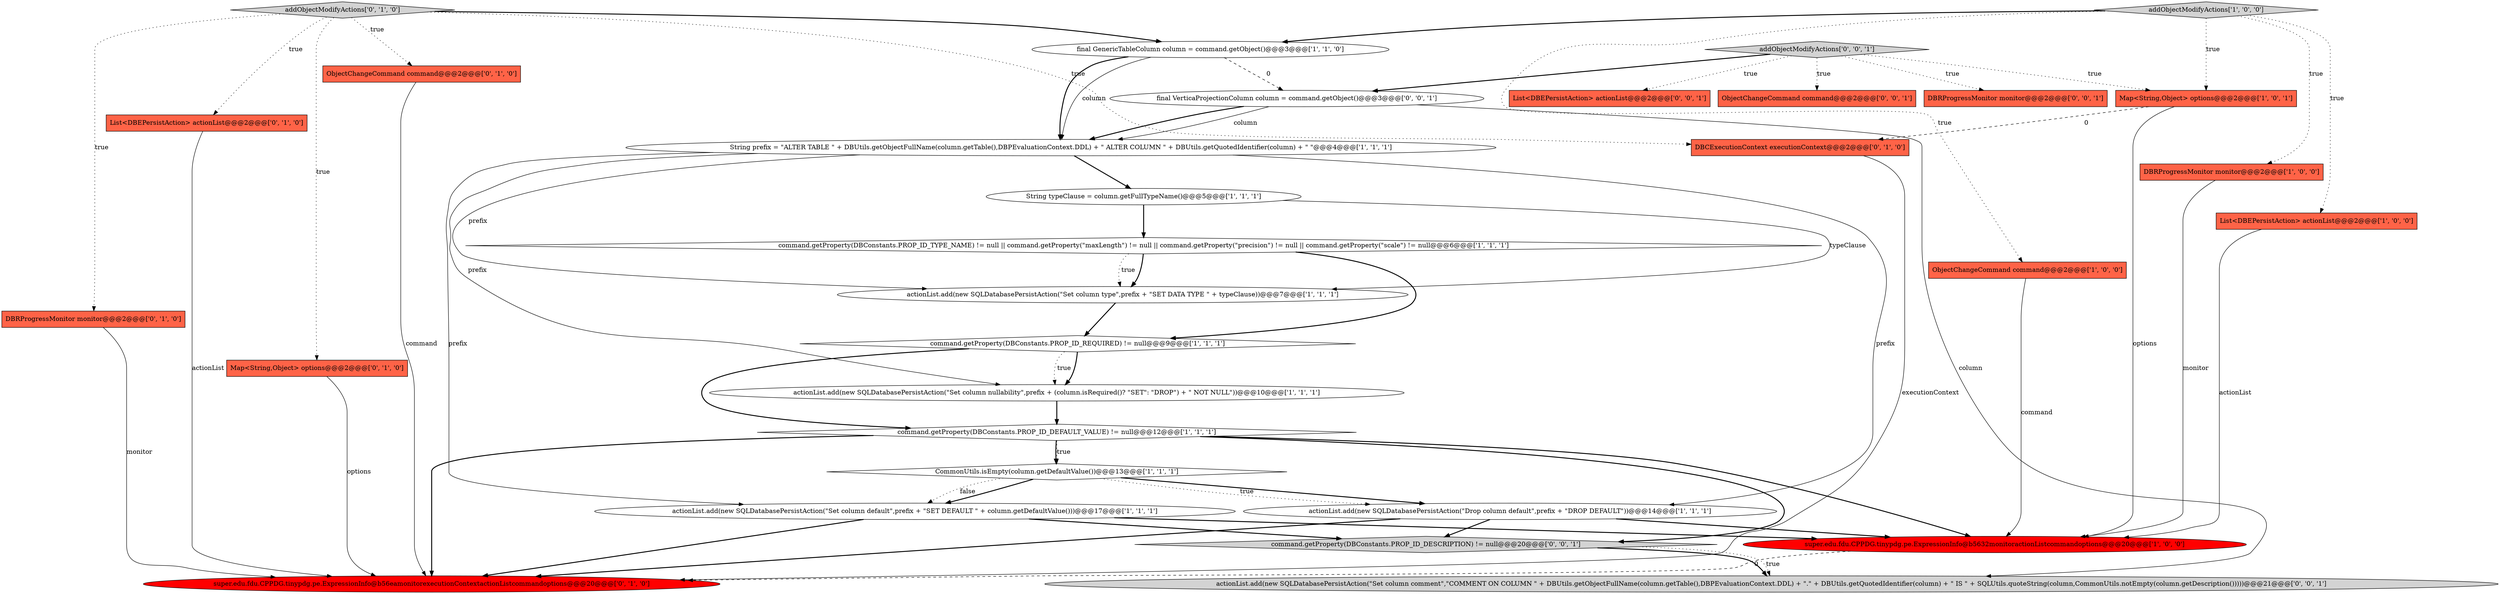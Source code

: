 digraph {
17 [style = filled, label = "ObjectChangeCommand command@@@2@@@['0', '1', '0']", fillcolor = tomato, shape = box image = "AAA0AAABBB2BBB"];
27 [style = filled, label = "actionList.add(new SQLDatabasePersistAction(\"Set column comment\",\"COMMENT ON COLUMN \" + DBUtils.getObjectFullName(column.getTable(),DBPEvaluationContext.DDL) + \".\" + DBUtils.getQuotedIdentifier(column) + \" IS \" + SQLUtils.quoteString(column,CommonUtils.notEmpty(column.getDescription()))))@@@21@@@['0', '0', '1']", fillcolor = lightgray, shape = ellipse image = "AAA0AAABBB3BBB"];
29 [style = filled, label = "final VerticaProjectionColumn column = command.getObject()@@@3@@@['0', '0', '1']", fillcolor = white, shape = ellipse image = "AAA0AAABBB3BBB"];
21 [style = filled, label = "List<DBEPersistAction> actionList@@@2@@@['0', '1', '0']", fillcolor = tomato, shape = box image = "AAA0AAABBB2BBB"];
28 [style = filled, label = "List<DBEPersistAction> actionList@@@2@@@['0', '0', '1']", fillcolor = tomato, shape = box image = "AAA0AAABBB3BBB"];
7 [style = filled, label = "DBRProgressMonitor monitor@@@2@@@['1', '0', '0']", fillcolor = tomato, shape = box image = "AAA0AAABBB1BBB"];
14 [style = filled, label = "Map<String,Object> options@@@2@@@['1', '0', '1']", fillcolor = tomato, shape = box image = "AAA0AAABBB1BBB"];
16 [style = filled, label = "String typeClause = column.getFullTypeName()@@@5@@@['1', '1', '1']", fillcolor = white, shape = ellipse image = "AAA0AAABBB1BBB"];
8 [style = filled, label = "final GenericTableColumn column = command.getObject()@@@3@@@['1', '1', '0']", fillcolor = white, shape = ellipse image = "AAA0AAABBB1BBB"];
9 [style = filled, label = "actionList.add(new SQLDatabasePersistAction(\"Set column default\",prefix + \"SET DEFAULT \" + column.getDefaultValue()))@@@17@@@['1', '1', '1']", fillcolor = white, shape = ellipse image = "AAA0AAABBB1BBB"];
11 [style = filled, label = "CommonUtils.isEmpty(column.getDefaultValue())@@@13@@@['1', '1', '1']", fillcolor = white, shape = diamond image = "AAA0AAABBB1BBB"];
22 [style = filled, label = "DBCExecutionContext executionContext@@@2@@@['0', '1', '0']", fillcolor = tomato, shape = box image = "AAA1AAABBB2BBB"];
18 [style = filled, label = "addObjectModifyActions['0', '1', '0']", fillcolor = lightgray, shape = diamond image = "AAA0AAABBB2BBB"];
23 [style = filled, label = "super.edu.fdu.CPPDG.tinypdg.pe.ExpressionInfo@b56eamonitorexecutionContextactionListcommandoptions@@@20@@@['0', '1', '0']", fillcolor = red, shape = ellipse image = "AAA1AAABBB2BBB"];
12 [style = filled, label = "String prefix = \"ALTER TABLE \" + DBUtils.getObjectFullName(column.getTable(),DBPEvaluationContext.DDL) + \" ALTER COLUMN \" + DBUtils.getQuotedIdentifier(column) + \" \"@@@4@@@['1', '1', '1']", fillcolor = white, shape = ellipse image = "AAA0AAABBB1BBB"];
30 [style = filled, label = "addObjectModifyActions['0', '0', '1']", fillcolor = lightgray, shape = diamond image = "AAA0AAABBB3BBB"];
3 [style = filled, label = "command.getProperty(DBConstants.PROP_ID_TYPE_NAME) != null || command.getProperty(\"maxLength\") != null || command.getProperty(\"precision\") != null || command.getProperty(\"scale\") != null@@@6@@@['1', '1', '1']", fillcolor = white, shape = diamond image = "AAA0AAABBB1BBB"];
26 [style = filled, label = "ObjectChangeCommand command@@@2@@@['0', '0', '1']", fillcolor = tomato, shape = box image = "AAA0AAABBB3BBB"];
20 [style = filled, label = "DBRProgressMonitor monitor@@@2@@@['0', '1', '0']", fillcolor = tomato, shape = box image = "AAA0AAABBB2BBB"];
1 [style = filled, label = "actionList.add(new SQLDatabasePersistAction(\"Set column nullability\",prefix + (column.isRequired()? \"SET\": \"DROP\") + \" NOT NULL\"))@@@10@@@['1', '1', '1']", fillcolor = white, shape = ellipse image = "AAA0AAABBB1BBB"];
15 [style = filled, label = "addObjectModifyActions['1', '0', '0']", fillcolor = lightgray, shape = diamond image = "AAA0AAABBB1BBB"];
13 [style = filled, label = "actionList.add(new SQLDatabasePersistAction(\"Set column type\",prefix + \"SET DATA TYPE \" + typeClause))@@@7@@@['1', '1', '1']", fillcolor = white, shape = ellipse image = "AAA0AAABBB1BBB"];
24 [style = filled, label = "DBRProgressMonitor monitor@@@2@@@['0', '0', '1']", fillcolor = tomato, shape = box image = "AAA0AAABBB3BBB"];
4 [style = filled, label = "command.getProperty(DBConstants.PROP_ID_REQUIRED) != null@@@9@@@['1', '1', '1']", fillcolor = white, shape = diamond image = "AAA0AAABBB1BBB"];
25 [style = filled, label = "command.getProperty(DBConstants.PROP_ID_DESCRIPTION) != null@@@20@@@['0', '0', '1']", fillcolor = lightgray, shape = diamond image = "AAA0AAABBB3BBB"];
5 [style = filled, label = "super.edu.fdu.CPPDG.tinypdg.pe.ExpressionInfo@b5632monitoractionListcommandoptions@@@20@@@['1', '0', '0']", fillcolor = red, shape = ellipse image = "AAA1AAABBB1BBB"];
19 [style = filled, label = "Map<String,Object> options@@@2@@@['0', '1', '0']", fillcolor = tomato, shape = box image = "AAA0AAABBB2BBB"];
6 [style = filled, label = "actionList.add(new SQLDatabasePersistAction(\"Drop column default\",prefix + \"DROP DEFAULT\"))@@@14@@@['1', '1', '1']", fillcolor = white, shape = ellipse image = "AAA0AAABBB1BBB"];
10 [style = filled, label = "List<DBEPersistAction> actionList@@@2@@@['1', '0', '0']", fillcolor = tomato, shape = box image = "AAA0AAABBB1BBB"];
0 [style = filled, label = "command.getProperty(DBConstants.PROP_ID_DEFAULT_VALUE) != null@@@12@@@['1', '1', '1']", fillcolor = white, shape = diamond image = "AAA0AAABBB1BBB"];
2 [style = filled, label = "ObjectChangeCommand command@@@2@@@['1', '0', '0']", fillcolor = tomato, shape = box image = "AAA0AAABBB1BBB"];
16->3 [style = bold, label=""];
12->1 [style = solid, label="prefix"];
22->23 [style = solid, label="executionContext"];
7->5 [style = solid, label="monitor"];
30->24 [style = dotted, label="true"];
4->1 [style = dotted, label="true"];
5->23 [style = dashed, label="0"];
6->23 [style = bold, label=""];
15->2 [style = dotted, label="true"];
11->6 [style = bold, label=""];
18->21 [style = dotted, label="true"];
18->19 [style = dotted, label="true"];
21->23 [style = solid, label="actionList"];
0->11 [style = bold, label=""];
14->22 [style = dashed, label="0"];
15->10 [style = dotted, label="true"];
17->23 [style = solid, label="command"];
12->16 [style = bold, label=""];
1->0 [style = bold, label=""];
18->20 [style = dotted, label="true"];
30->26 [style = dotted, label="true"];
8->12 [style = solid, label="column"];
2->5 [style = solid, label="command"];
16->13 [style = solid, label="typeClause"];
11->9 [style = bold, label=""];
15->7 [style = dotted, label="true"];
12->9 [style = solid, label="prefix"];
29->27 [style = solid, label="column"];
3->4 [style = bold, label=""];
30->29 [style = bold, label=""];
15->14 [style = dotted, label="true"];
4->0 [style = bold, label=""];
20->23 [style = solid, label="monitor"];
30->14 [style = dotted, label="true"];
9->23 [style = bold, label=""];
25->27 [style = bold, label=""];
10->5 [style = solid, label="actionList"];
6->5 [style = bold, label=""];
12->6 [style = solid, label="prefix"];
29->12 [style = bold, label=""];
0->23 [style = bold, label=""];
14->5 [style = solid, label="options"];
0->25 [style = bold, label=""];
11->6 [style = dotted, label="true"];
9->25 [style = bold, label=""];
11->9 [style = dotted, label="false"];
12->13 [style = solid, label="prefix"];
3->13 [style = bold, label=""];
29->12 [style = solid, label="column"];
9->5 [style = bold, label=""];
4->1 [style = bold, label=""];
19->23 [style = solid, label="options"];
18->8 [style = bold, label=""];
18->17 [style = dotted, label="true"];
25->27 [style = dotted, label="true"];
30->28 [style = dotted, label="true"];
0->11 [style = dotted, label="true"];
15->8 [style = bold, label=""];
8->12 [style = bold, label=""];
8->29 [style = dashed, label="0"];
3->13 [style = dotted, label="true"];
6->25 [style = bold, label=""];
0->5 [style = bold, label=""];
13->4 [style = bold, label=""];
18->22 [style = dotted, label="true"];
}
